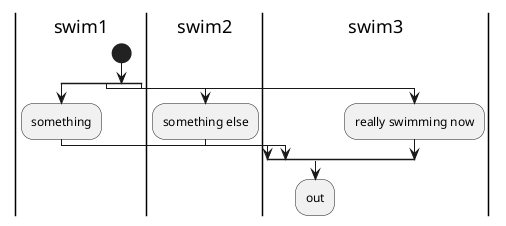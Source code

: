 {
  "sha1": "pkzlko9221winrego0it7sme9t4tebc",
  "insertion": {
    "when": "2024-06-04T17:28:41.330Z",
    "user": "plantuml@gmail.com"
  }
}
@startuml
|swim1|
start
split
  :something;
split again
  |swim2|
:something else;
split again
  |swim3|
:really swimming now;
end split
:out;
@enduml
